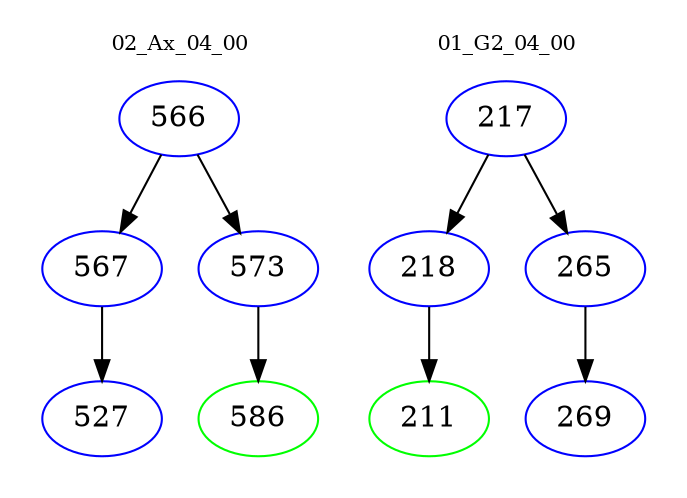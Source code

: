digraph{
subgraph cluster_0 {
color = white
label = "02_Ax_04_00";
fontsize=10;
T0_566 [label="566", color="blue"]
T0_566 -> T0_567 [color="black"]
T0_567 [label="567", color="blue"]
T0_567 -> T0_527 [color="black"]
T0_527 [label="527", color="blue"]
T0_566 -> T0_573 [color="black"]
T0_573 [label="573", color="blue"]
T0_573 -> T0_586 [color="black"]
T0_586 [label="586", color="green"]
}
subgraph cluster_1 {
color = white
label = "01_G2_04_00";
fontsize=10;
T1_217 [label="217", color="blue"]
T1_217 -> T1_218 [color="black"]
T1_218 [label="218", color="blue"]
T1_218 -> T1_211 [color="black"]
T1_211 [label="211", color="green"]
T1_217 -> T1_265 [color="black"]
T1_265 [label="265", color="blue"]
T1_265 -> T1_269 [color="black"]
T1_269 [label="269", color="blue"]
}
}
